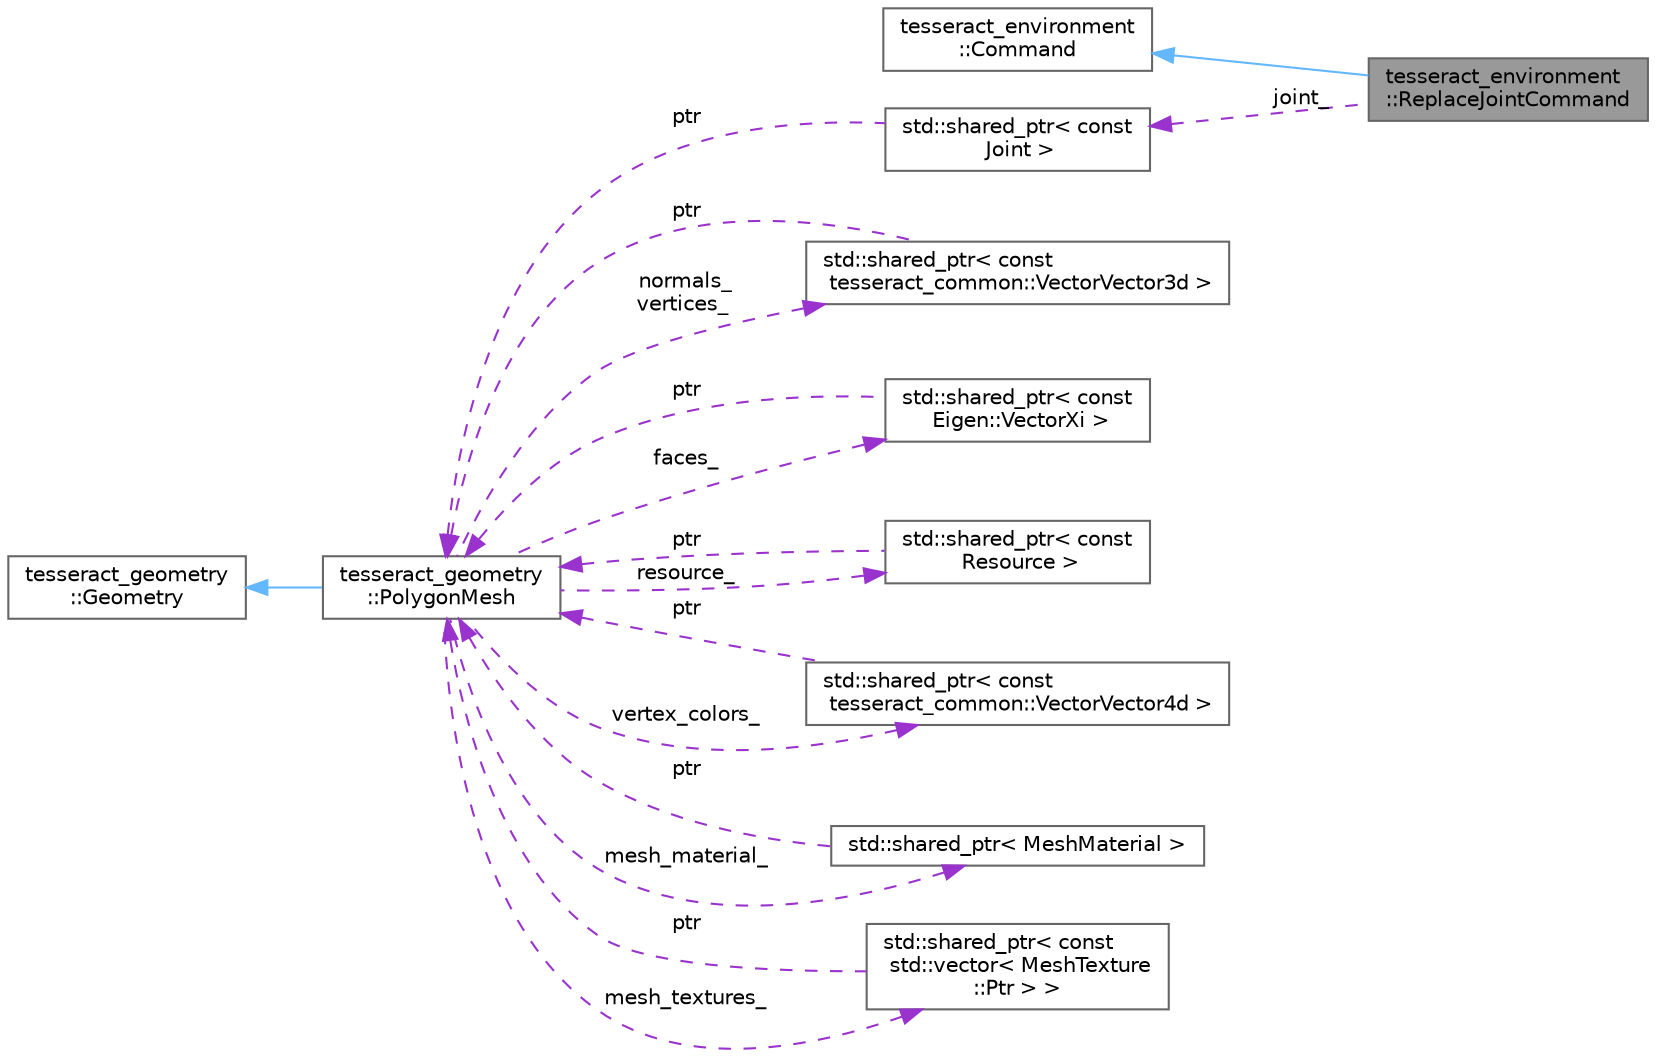 digraph "tesseract_environment::ReplaceJointCommand"
{
 // LATEX_PDF_SIZE
  bgcolor="transparent";
  edge [fontname=Helvetica,fontsize=10,labelfontname=Helvetica,labelfontsize=10];
  node [fontname=Helvetica,fontsize=10,shape=box,height=0.2,width=0.4];
  rankdir="LR";
  Node1 [label="tesseract_environment\l::ReplaceJointCommand",height=0.2,width=0.4,color="gray40", fillcolor="grey60", style="filled", fontcolor="black",tooltip=" "];
  Node2 -> Node1 [dir="back",color="steelblue1",style="solid"];
  Node2 [label="tesseract_environment\l::Command",height=0.2,width=0.4,color="gray40", fillcolor="white", style="filled",URL="$d0/d1c/classtesseract__environment_1_1Command.html",tooltip=" "];
  Node3 -> Node1 [dir="back",color="darkorchid3",style="dashed",label=" joint_" ];
  Node3 [label="std::shared_ptr\< const\l Joint \>",height=0.2,width=0.4,color="gray40", fillcolor="white", style="filled",tooltip=" "];
  Node4 -> Node3 [dir="back",color="darkorchid3",style="dashed",label=" ptr" ];
  Node4 [label="tesseract_geometry\l::PolygonMesh",height=0.2,width=0.4,color="gray40", fillcolor="white", style="filled",URL="$d8/dc9/classtesseract__geometry_1_1PolygonMesh.html",tooltip=" "];
  Node5 -> Node4 [dir="back",color="steelblue1",style="solid"];
  Node5 [label="tesseract_geometry\l::Geometry",height=0.2,width=0.4,color="gray40", fillcolor="white", style="filled",URL="$df/d1a/classtesseract__geometry_1_1Geometry.html",tooltip=" "];
  Node6 -> Node4 [dir="back",color="darkorchid3",style="dashed",label=" normals_\nvertices_" ];
  Node6 [label="std::shared_ptr\< const\l tesseract_common::VectorVector3d \>",height=0.2,width=0.4,color="gray40", fillcolor="white", style="filled",tooltip=" "];
  Node4 -> Node6 [dir="back",color="darkorchid3",style="dashed",label=" ptr" ];
  Node7 -> Node4 [dir="back",color="darkorchid3",style="dashed",label=" faces_" ];
  Node7 [label="std::shared_ptr\< const\l Eigen::VectorXi \>",height=0.2,width=0.4,color="gray40", fillcolor="white", style="filled",tooltip=" "];
  Node4 -> Node7 [dir="back",color="darkorchid3",style="dashed",label=" ptr" ];
  Node8 -> Node4 [dir="back",color="darkorchid3",style="dashed",label=" resource_" ];
  Node8 [label="std::shared_ptr\< const\l Resource \>",height=0.2,width=0.4,color="gray40", fillcolor="white", style="filled",tooltip=" "];
  Node4 -> Node8 [dir="back",color="darkorchid3",style="dashed",label=" ptr" ];
  Node9 -> Node4 [dir="back",color="darkorchid3",style="dashed",label=" vertex_colors_" ];
  Node9 [label="std::shared_ptr\< const\l tesseract_common::VectorVector4d \>",height=0.2,width=0.4,color="gray40", fillcolor="white", style="filled",tooltip=" "];
  Node4 -> Node9 [dir="back",color="darkorchid3",style="dashed",label=" ptr" ];
  Node10 -> Node4 [dir="back",color="darkorchid3",style="dashed",label=" mesh_material_" ];
  Node10 [label="std::shared_ptr\< MeshMaterial \>",height=0.2,width=0.4,color="gray40", fillcolor="white", style="filled",tooltip=" "];
  Node4 -> Node10 [dir="back",color="darkorchid3",style="dashed",label=" ptr" ];
  Node11 -> Node4 [dir="back",color="darkorchid3",style="dashed",label=" mesh_textures_" ];
  Node11 [label="std::shared_ptr\< const\l std::vector\< MeshTexture\l::Ptr \> \>",height=0.2,width=0.4,color="gray40", fillcolor="white", style="filled",tooltip=" "];
  Node4 -> Node11 [dir="back",color="darkorchid3",style="dashed",label=" ptr" ];
}
